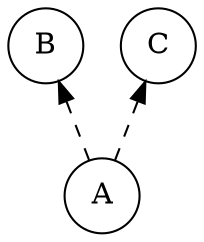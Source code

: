 digraph or {
rankdir="BT";
node [shape=circle]
edge [style=filled]

  A [label="A"]
  B [label="B"]
  C [label="C"]

subgraph path
   {
       edge [style=dashed]

       A->B
       A->C
   }
}

